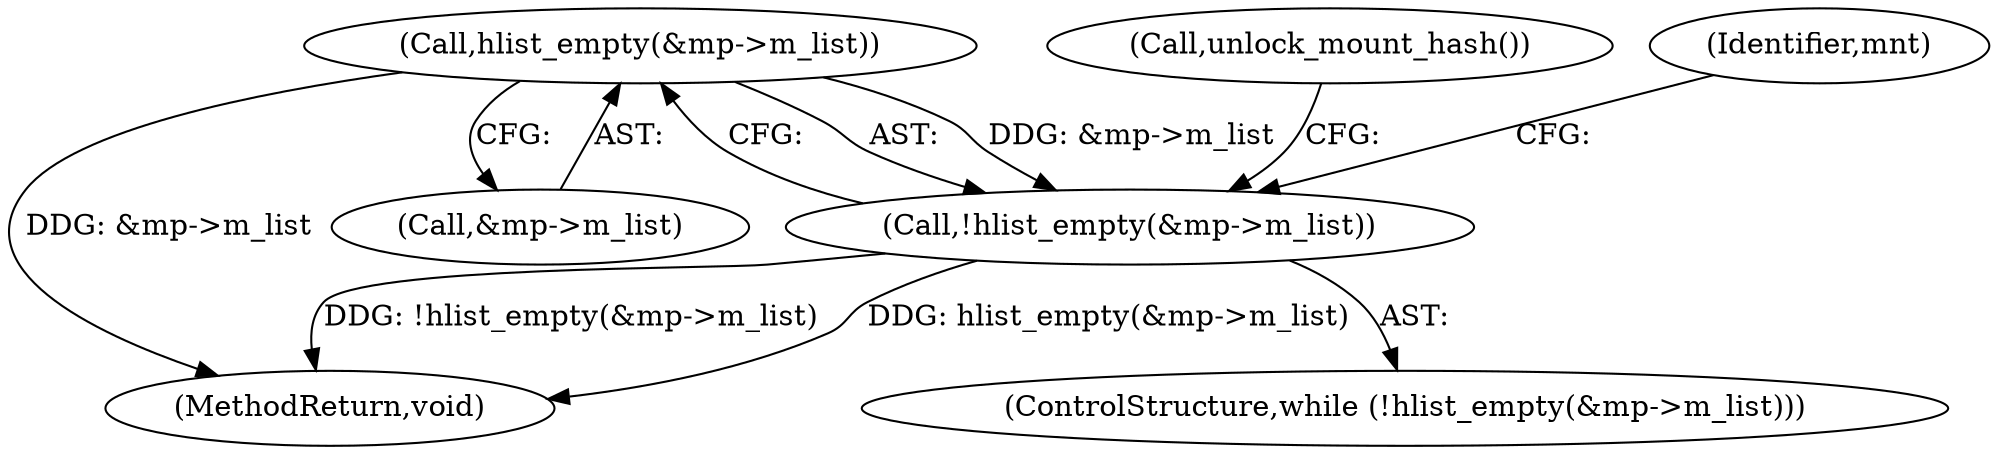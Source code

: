 digraph "0_linux_ce07d891a0891d3c0d0c2d73d577490486b809e1@pointer" {
"1000117" [label="(Call,hlist_empty(&mp->m_list))"];
"1000116" [label="(Call,!hlist_empty(&mp->m_list))"];
"1000116" [label="(Call,!hlist_empty(&mp->m_list))"];
"1000155" [label="(MethodReturn,void)"];
"1000150" [label="(Call,unlock_mount_hash())"];
"1000127" [label="(Identifier,mnt)"];
"1000118" [label="(Call,&mp->m_list)"];
"1000117" [label="(Call,hlist_empty(&mp->m_list))"];
"1000115" [label="(ControlStructure,while (!hlist_empty(&mp->m_list)))"];
"1000117" -> "1000116"  [label="AST: "];
"1000117" -> "1000118"  [label="CFG: "];
"1000118" -> "1000117"  [label="AST: "];
"1000116" -> "1000117"  [label="CFG: "];
"1000117" -> "1000155"  [label="DDG: &mp->m_list"];
"1000117" -> "1000116"  [label="DDG: &mp->m_list"];
"1000116" -> "1000115"  [label="AST: "];
"1000127" -> "1000116"  [label="CFG: "];
"1000150" -> "1000116"  [label="CFG: "];
"1000116" -> "1000155"  [label="DDG: hlist_empty(&mp->m_list)"];
"1000116" -> "1000155"  [label="DDG: !hlist_empty(&mp->m_list)"];
}
